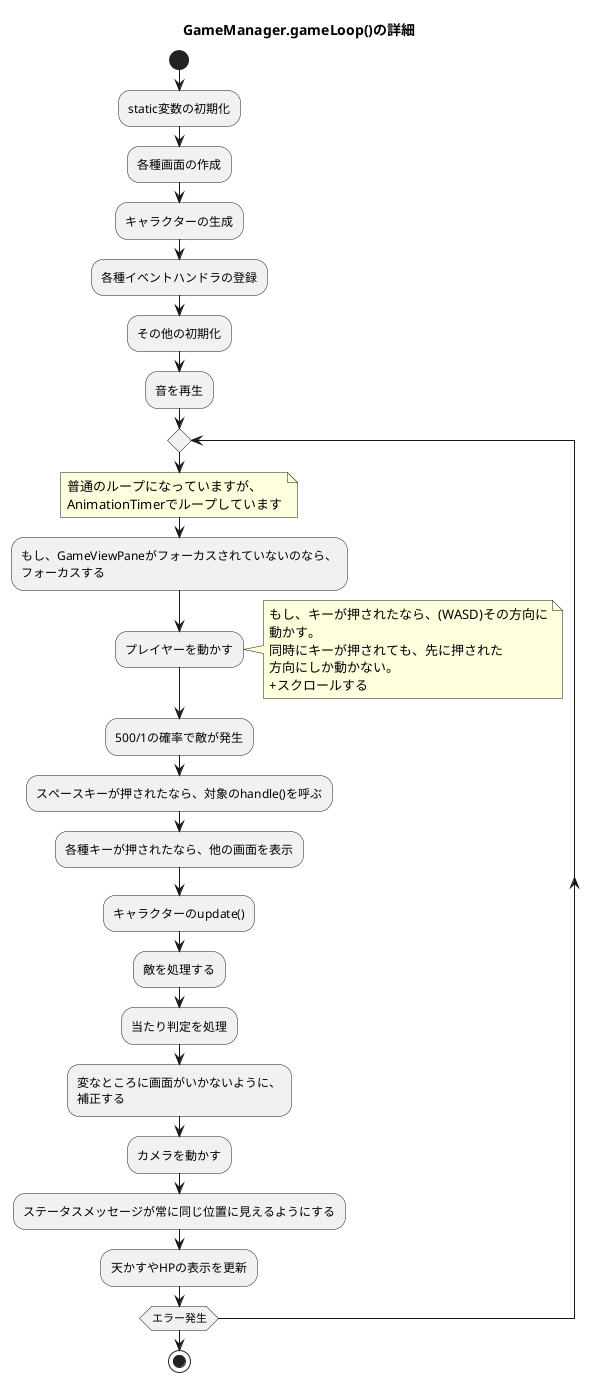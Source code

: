 @startuml
title GameManager.gameLoop()の詳細
start
:static変数の初期化;
:各種画面の作成;
:キャラクターの生成;
:各種イベントハンドラの登録;
:その他の初期化;
:音を再生;

repeat
    note right
    普通のループになっていますが、
    AnimationTimerでループしています
    end note

    :もし、GameViewPaneがフォーカスされていないのなら、
    フォーカスする;
    :プレイヤーを動かす;
    note right
    もし、キーが押されたなら、(WASD)その方向に
    動かす。
    同時にキーが押されても、先に押された
    方向にしか動かない。
    +スクロールする
    end note
    :500/1の確率で敵が発生;
    :スペースキーが押されたなら、対象のhandle()を呼ぶ;
    :各種キーが押されたなら、他の画面を表示;
    :キャラクターのupdate();
    :敵を処理する;
    :当たり判定を処理;
    :変なところに画面がいかないように、
    補正する;
    :カメラを動かす;
    :ステータスメッセージが常に同じ位置に見えるようにする;
    :天かすやHPの表示を更新;
repeat while (エラー発生)
stop
@enduml
